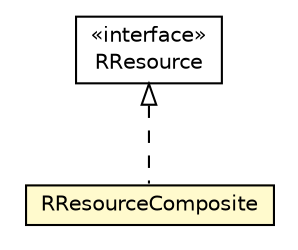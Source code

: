 #!/usr/local/bin/dot
#
# Class diagram 
# Generated by UMLGraph version 5.1 (http://www.umlgraph.org/)
#

digraph G {
	edge [fontname="Helvetica",fontsize=10,labelfontname="Helvetica",labelfontsize=10];
	node [fontname="Helvetica",fontsize=10,shape=plaintext];
	nodesep=0.25;
	ranksep=0.5;
	// org.androidtransfuse.model.r.RResourceComposite
	c22353 [label=<<table title="org.androidtransfuse.model.r.RResourceComposite" border="0" cellborder="1" cellspacing="0" cellpadding="2" port="p" bgcolor="lemonChiffon" href="./RResourceComposite.html">
		<tr><td><table border="0" cellspacing="0" cellpadding="1">
<tr><td align="center" balign="center"> RResourceComposite </td></tr>
		</table></td></tr>
		</table>>, fontname="Helvetica", fontcolor="black", fontsize=10.0];
	// org.androidtransfuse.model.r.RResource
	c22356 [label=<<table title="org.androidtransfuse.model.r.RResource" border="0" cellborder="1" cellspacing="0" cellpadding="2" port="p" href="./RResource.html">
		<tr><td><table border="0" cellspacing="0" cellpadding="1">
<tr><td align="center" balign="center"> &#171;interface&#187; </td></tr>
<tr><td align="center" balign="center"> RResource </td></tr>
		</table></td></tr>
		</table>>, fontname="Helvetica", fontcolor="black", fontsize=10.0];
	//org.androidtransfuse.model.r.RResourceComposite implements org.androidtransfuse.model.r.RResource
	c22356:p -> c22353:p [dir=back,arrowtail=empty,style=dashed];
}

